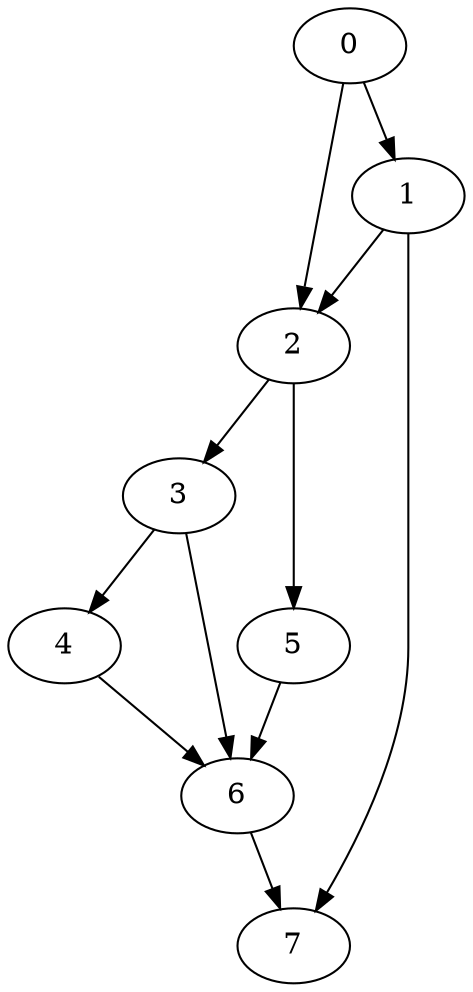digraph {
	0
	1
	2
	3
	4
	5
	6
	7
	6 -> 7
	1 -> 7
	0 -> 1
	0 -> 2
	1 -> 2
	2 -> 3
	3 -> 4
	2 -> 5
	3 -> 6
	4 -> 6
	5 -> 6
}
